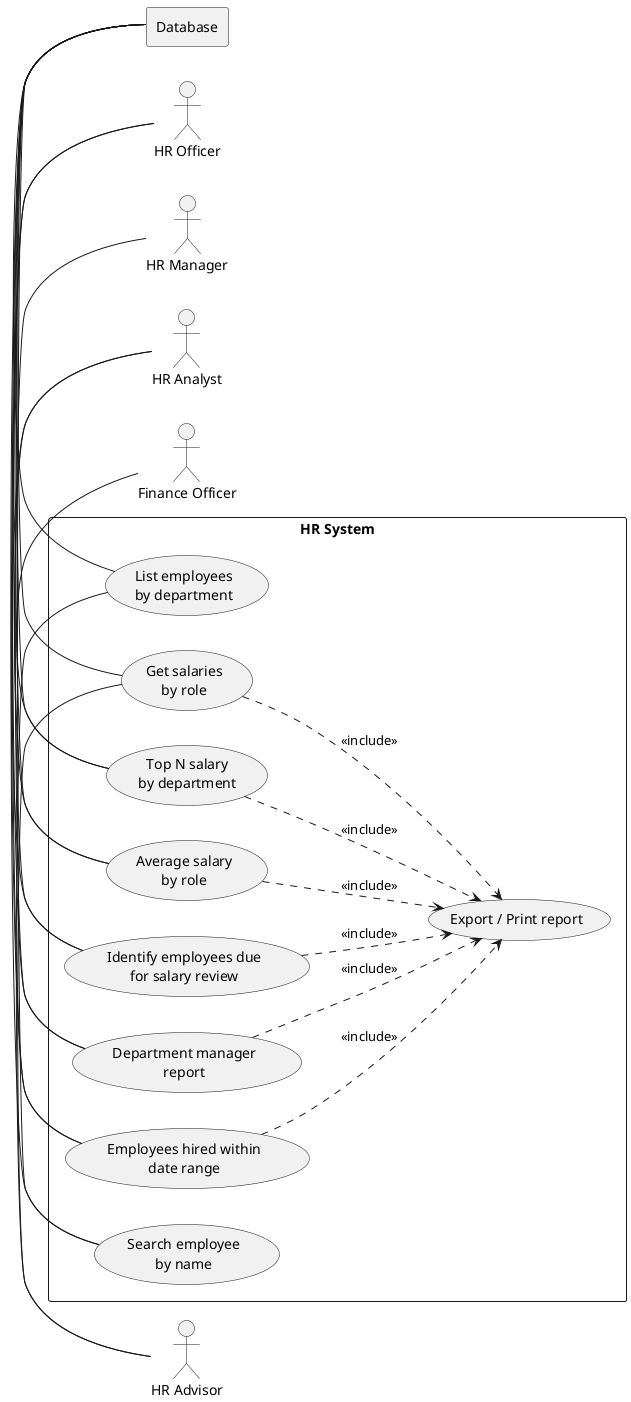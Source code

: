 @startuml
left to right direction

actor HR_Advisor as "HR Advisor"
actor Finance as "Finance Officer"
actor HR_Manager as "HR Manager"
actor HR_Analyst as "HR Analyst"
actor HR_Officer as "HR Officer"

rectangle Database

rectangle "HR System" {

  ' --- Use cases ---
  usecase UC1 as "List employees\nby department"
  usecase UC2 as "Top N salary\nby department"
  usecase UC3 as "Average salary\nby role"
  usecase UC4 as "Get salaries\nby role"
  usecase UC5 as "Department manager\nreport"
  usecase UC6 as "Employees hired within\ndate range"
  usecase UC7 as "Identify employees due\nfor salary review"
  usecase UC8 as "Search employee\nby name"

  ' Shared include for all “report” UCs
  usecase UCa as "Export / Print report"

  ' --- Actor associations ---
  HR_Advisor  - UC1
  HR_Advisor  - UC4
  Finance     - UC2
  HR_Analyst  - UC3
  HR_Analyst  - UC7
  HR_Manager  - UC5
  HR_Officer  - UC6
  HR_Officer  - UC8

  ' --- Includes (common reporting behaviour) ---
  UC2 ..> UCa : <<include>>
  UC3 ..> UCa : <<include>>
  UC4 ..> UCa : <<include>>
  UC5 ..> UCa : <<include>>
  UC6 ..> UCa : <<include>>
  UC7 ..> UCa : <<include>>

  ' --- Data dependency (consistent with your example) ---
  UC1 - Database
  UC2 - Database
  UC3 - Database
  UC4 - Database
  UC5 - Database
  UC6 - Database
  UC7 - Database
  UC8 - Database
}

@enduml
